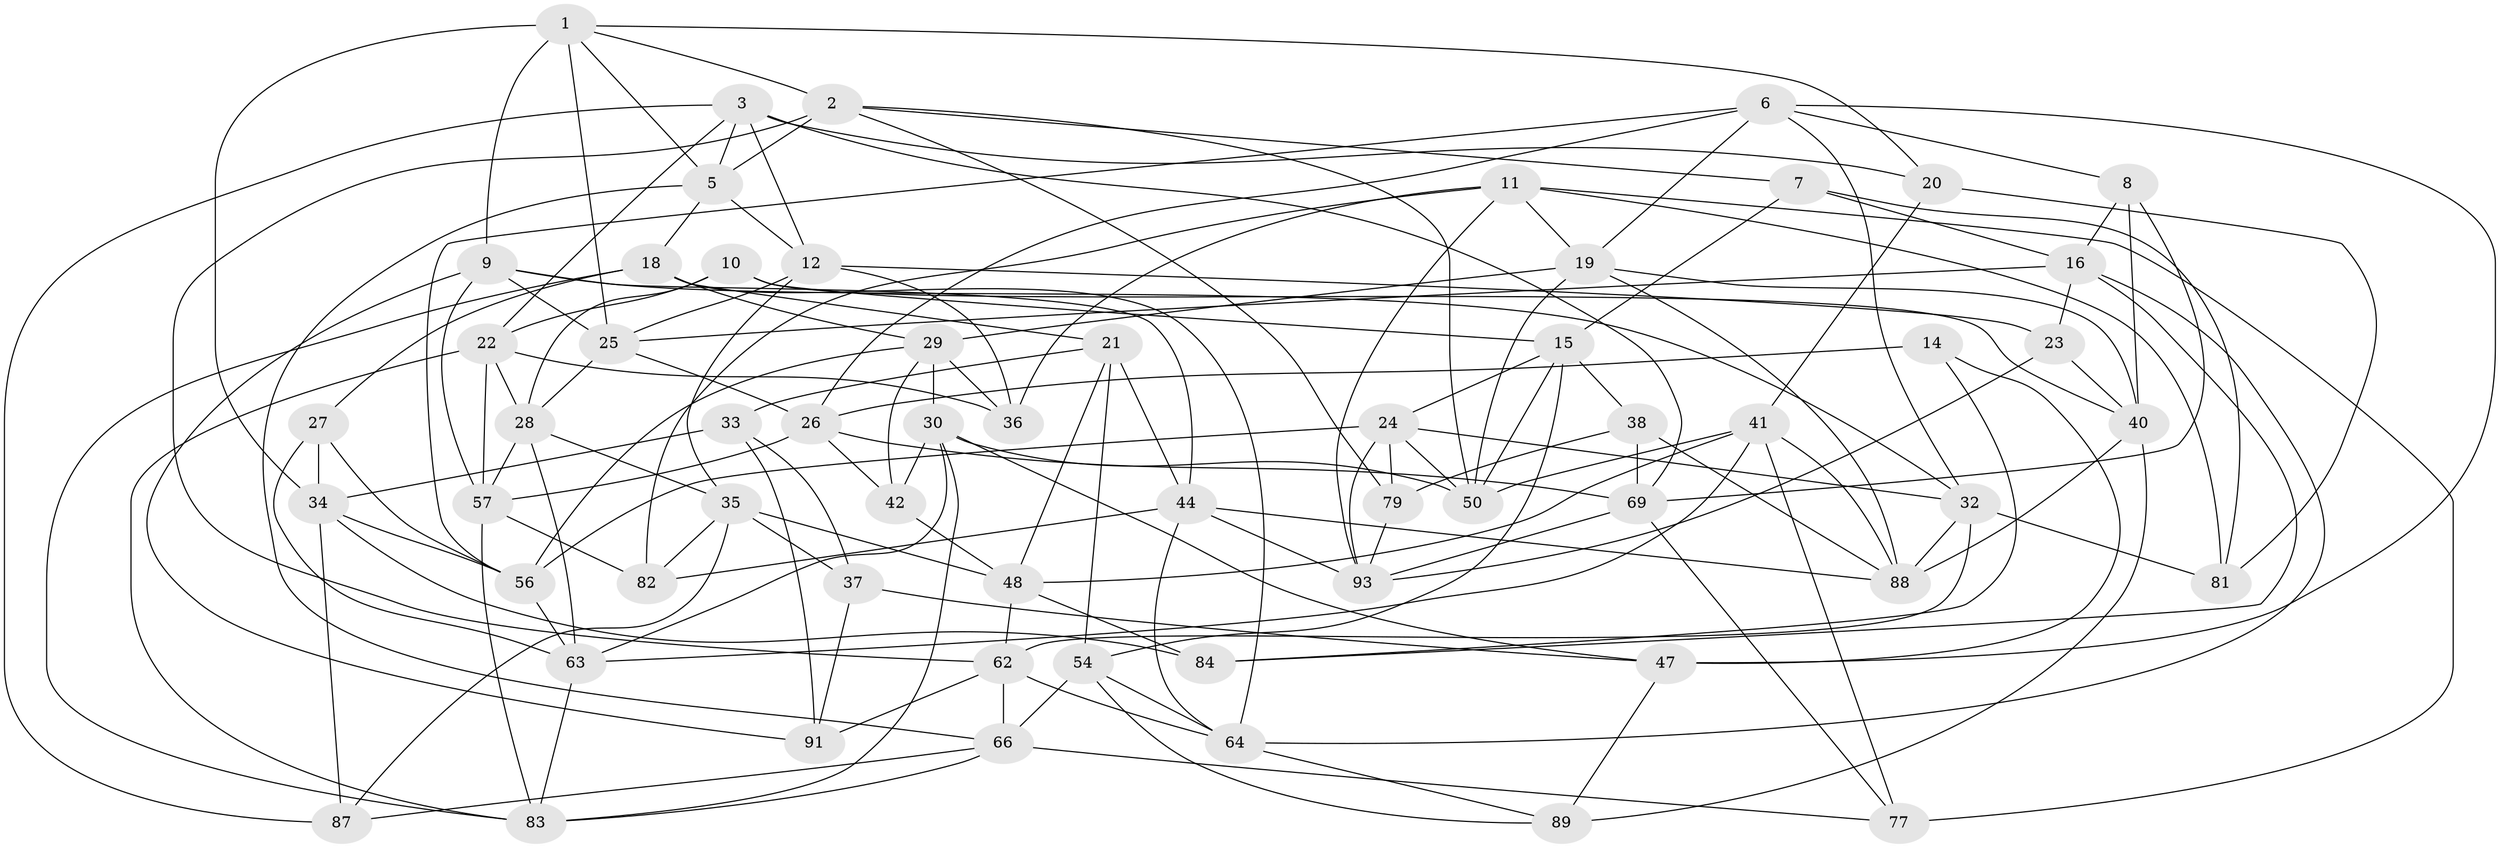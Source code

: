 // original degree distribution, {4: 1.0}
// Generated by graph-tools (version 1.1) at 2025/39/02/21/25 10:39:01]
// undirected, 60 vertices, 158 edges
graph export_dot {
graph [start="1"]
  node [color=gray90,style=filled];
  1 [super="+4"];
  2 [super="+13"];
  3 [super="+86"];
  5 [super="+31"];
  6 [super="+76"];
  7;
  8;
  9 [super="+78"];
  10;
  11 [super="+98"];
  12 [super="+17"];
  14;
  15 [super="+65"];
  16 [super="+49"];
  18 [super="+52"];
  19 [super="+43"];
  20;
  21 [super="+51"];
  22 [super="+39"];
  23;
  24 [super="+45"];
  25 [super="+61"];
  26 [super="+99"];
  27;
  28 [super="+59"];
  29 [super="+58"];
  30 [super="+53"];
  32 [super="+73"];
  33;
  34 [super="+94"];
  35 [super="+60"];
  36;
  37;
  38;
  40 [super="+74"];
  41 [super="+46"];
  42;
  44 [super="+75"];
  47 [super="+96"];
  48 [super="+95"];
  50 [super="+55"];
  54 [super="+71"];
  56 [super="+80"];
  57 [super="+100"];
  62 [super="+70"];
  63 [super="+85"];
  64 [super="+67"];
  66 [super="+68"];
  69 [super="+72"];
  77;
  79;
  81;
  82;
  83 [super="+92"];
  84;
  87;
  88 [super="+90"];
  89;
  91;
  93 [super="+97"];
  1 -- 9;
  1 -- 25;
  1 -- 5;
  1 -- 2;
  1 -- 20;
  1 -- 34;
  2 -- 79;
  2 -- 50;
  2 -- 7;
  2 -- 62;
  2 -- 5;
  3 -- 5;
  3 -- 20;
  3 -- 87;
  3 -- 12;
  3 -- 69;
  3 -- 22;
  5 -- 66;
  5 -- 18;
  5 -- 12;
  6 -- 8;
  6 -- 32;
  6 -- 56;
  6 -- 19;
  6 -- 26;
  6 -- 47;
  7 -- 15;
  7 -- 81;
  7 -- 16;
  8 -- 69;
  8 -- 40;
  8 -- 16;
  9 -- 57;
  9 -- 25;
  9 -- 32;
  9 -- 91;
  9 -- 44;
  10 -- 22;
  10 -- 28;
  10 -- 40;
  10 -- 15;
  11 -- 82;
  11 -- 77;
  11 -- 19;
  11 -- 81;
  11 -- 36;
  11 -- 93;
  12 -- 23;
  12 -- 35;
  12 -- 25;
  12 -- 36;
  14 -- 47 [weight=2];
  14 -- 26;
  14 -- 84;
  15 -- 24;
  15 -- 50;
  15 -- 54;
  15 -- 38;
  16 -- 84;
  16 -- 23;
  16 -- 64;
  16 -- 25;
  18 -- 21;
  18 -- 64;
  18 -- 27;
  18 -- 83;
  18 -- 29;
  19 -- 88;
  19 -- 40;
  19 -- 50;
  19 -- 29;
  20 -- 81;
  20 -- 41;
  21 -- 54 [weight=2];
  21 -- 48;
  21 -- 33;
  21 -- 44;
  22 -- 57;
  22 -- 83;
  22 -- 36;
  22 -- 28;
  23 -- 93;
  23 -- 40;
  24 -- 93;
  24 -- 79;
  24 -- 56;
  24 -- 32;
  24 -- 50;
  25 -- 28;
  25 -- 26;
  26 -- 69;
  26 -- 57;
  26 -- 42;
  27 -- 34;
  27 -- 56;
  27 -- 63;
  28 -- 63;
  28 -- 35;
  28 -- 57;
  29 -- 36;
  29 -- 42;
  29 -- 56;
  29 -- 30;
  30 -- 42;
  30 -- 63;
  30 -- 83;
  30 -- 50;
  30 -- 47;
  32 -- 62;
  32 -- 81;
  32 -- 88;
  33 -- 91;
  33 -- 37;
  33 -- 34;
  34 -- 87;
  34 -- 84;
  34 -- 56;
  35 -- 87;
  35 -- 48;
  35 -- 82;
  35 -- 37;
  37 -- 91;
  37 -- 47;
  38 -- 79;
  38 -- 88;
  38 -- 69;
  40 -- 89;
  40 -- 88;
  41 -- 48;
  41 -- 77;
  41 -- 50;
  41 -- 88;
  41 -- 63;
  42 -- 48;
  44 -- 64;
  44 -- 93;
  44 -- 88;
  44 -- 82;
  47 -- 89;
  48 -- 84;
  48 -- 62;
  54 -- 66;
  54 -- 64;
  54 -- 89;
  56 -- 63;
  57 -- 83;
  57 -- 82;
  62 -- 64;
  62 -- 66;
  62 -- 91;
  63 -- 83;
  64 -- 89;
  66 -- 77;
  66 -- 83;
  66 -- 87;
  69 -- 77;
  69 -- 93;
  79 -- 93;
}

